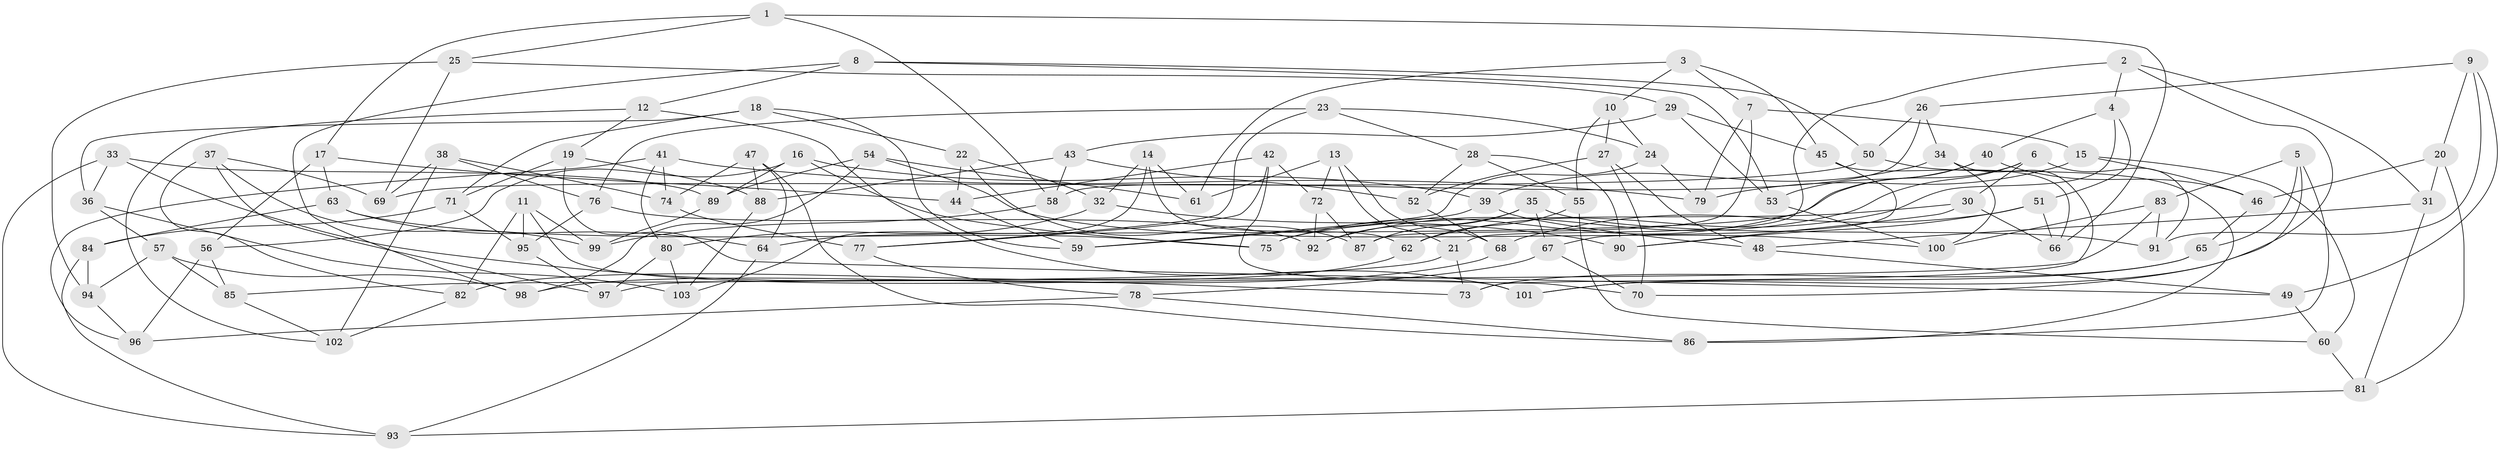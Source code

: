 // coarse degree distribution, {3: 0.16666666666666666, 5: 0.16666666666666666, 4: 0.26666666666666666, 6: 0.16666666666666666, 7: 0.06666666666666667, 10: 0.1, 13: 0.03333333333333333, 9: 0.03333333333333333}
// Generated by graph-tools (version 1.1) at 2025/02/03/04/25 22:02:41]
// undirected, 103 vertices, 206 edges
graph export_dot {
graph [start="1"]
  node [color=gray90,style=filled];
  1;
  2;
  3;
  4;
  5;
  6;
  7;
  8;
  9;
  10;
  11;
  12;
  13;
  14;
  15;
  16;
  17;
  18;
  19;
  20;
  21;
  22;
  23;
  24;
  25;
  26;
  27;
  28;
  29;
  30;
  31;
  32;
  33;
  34;
  35;
  36;
  37;
  38;
  39;
  40;
  41;
  42;
  43;
  44;
  45;
  46;
  47;
  48;
  49;
  50;
  51;
  52;
  53;
  54;
  55;
  56;
  57;
  58;
  59;
  60;
  61;
  62;
  63;
  64;
  65;
  66;
  67;
  68;
  69;
  70;
  71;
  72;
  73;
  74;
  75;
  76;
  77;
  78;
  79;
  80;
  81;
  82;
  83;
  84;
  85;
  86;
  87;
  88;
  89;
  90;
  91;
  92;
  93;
  94;
  95;
  96;
  97;
  98;
  99;
  100;
  101;
  102;
  103;
  1 -- 17;
  1 -- 66;
  1 -- 58;
  1 -- 25;
  2 -- 101;
  2 -- 31;
  2 -- 21;
  2 -- 4;
  3 -- 10;
  3 -- 45;
  3 -- 61;
  3 -- 7;
  4 -- 40;
  4 -- 51;
  4 -- 62;
  5 -- 65;
  5 -- 86;
  5 -- 83;
  5 -- 70;
  6 -- 30;
  6 -- 64;
  6 -- 91;
  6 -- 92;
  7 -- 79;
  7 -- 87;
  7 -- 15;
  8 -- 53;
  8 -- 50;
  8 -- 98;
  8 -- 12;
  9 -- 26;
  9 -- 20;
  9 -- 91;
  9 -- 49;
  10 -- 55;
  10 -- 24;
  10 -- 27;
  11 -- 101;
  11 -- 95;
  11 -- 99;
  11 -- 82;
  12 -- 19;
  12 -- 102;
  12 -- 101;
  13 -- 61;
  13 -- 72;
  13 -- 21;
  13 -- 68;
  14 -- 103;
  14 -- 32;
  14 -- 62;
  14 -- 61;
  15 -- 79;
  15 -- 46;
  15 -- 60;
  16 -- 56;
  16 -- 89;
  16 -- 39;
  16 -- 75;
  17 -- 56;
  17 -- 44;
  17 -- 63;
  18 -- 22;
  18 -- 71;
  18 -- 36;
  18 -- 59;
  19 -- 71;
  19 -- 49;
  19 -- 88;
  20 -- 31;
  20 -- 81;
  20 -- 46;
  21 -- 85;
  21 -- 73;
  22 -- 44;
  22 -- 87;
  22 -- 32;
  23 -- 76;
  23 -- 24;
  23 -- 28;
  23 -- 77;
  24 -- 79;
  24 -- 59;
  25 -- 29;
  25 -- 94;
  25 -- 69;
  26 -- 34;
  26 -- 58;
  26 -- 50;
  27 -- 70;
  27 -- 52;
  27 -- 48;
  28 -- 52;
  28 -- 55;
  28 -- 90;
  29 -- 43;
  29 -- 53;
  29 -- 45;
  30 -- 90;
  30 -- 75;
  30 -- 66;
  31 -- 81;
  31 -- 48;
  32 -- 80;
  32 -- 90;
  33 -- 73;
  33 -- 36;
  33 -- 93;
  33 -- 89;
  34 -- 100;
  34 -- 73;
  34 -- 39;
  35 -- 67;
  35 -- 91;
  35 -- 92;
  35 -- 87;
  36 -- 57;
  36 -- 103;
  37 -- 69;
  37 -- 97;
  37 -- 99;
  37 -- 82;
  38 -- 76;
  38 -- 102;
  38 -- 74;
  38 -- 69;
  39 -- 59;
  39 -- 48;
  40 -- 75;
  40 -- 46;
  40 -- 53;
  41 -- 80;
  41 -- 96;
  41 -- 74;
  41 -- 79;
  42 -- 77;
  42 -- 70;
  42 -- 44;
  42 -- 72;
  43 -- 88;
  43 -- 58;
  43 -- 52;
  44 -- 59;
  45 -- 66;
  45 -- 67;
  46 -- 65;
  47 -- 64;
  47 -- 88;
  47 -- 86;
  47 -- 74;
  48 -- 49;
  49 -- 60;
  50 -- 86;
  50 -- 69;
  51 -- 66;
  51 -- 68;
  51 -- 90;
  52 -- 68;
  53 -- 100;
  54 -- 89;
  54 -- 61;
  54 -- 100;
  54 -- 98;
  55 -- 62;
  55 -- 60;
  56 -- 85;
  56 -- 96;
  57 -- 94;
  57 -- 98;
  57 -- 85;
  58 -- 99;
  60 -- 81;
  62 -- 82;
  63 -- 84;
  63 -- 75;
  63 -- 64;
  64 -- 93;
  65 -- 101;
  65 -- 73;
  67 -- 70;
  67 -- 78;
  68 -- 98;
  71 -- 95;
  71 -- 84;
  72 -- 92;
  72 -- 87;
  74 -- 77;
  76 -- 95;
  76 -- 92;
  77 -- 78;
  78 -- 96;
  78 -- 86;
  80 -- 103;
  80 -- 97;
  81 -- 93;
  82 -- 102;
  83 -- 91;
  83 -- 100;
  83 -- 97;
  84 -- 93;
  84 -- 94;
  85 -- 102;
  88 -- 103;
  89 -- 99;
  94 -- 96;
  95 -- 97;
}
